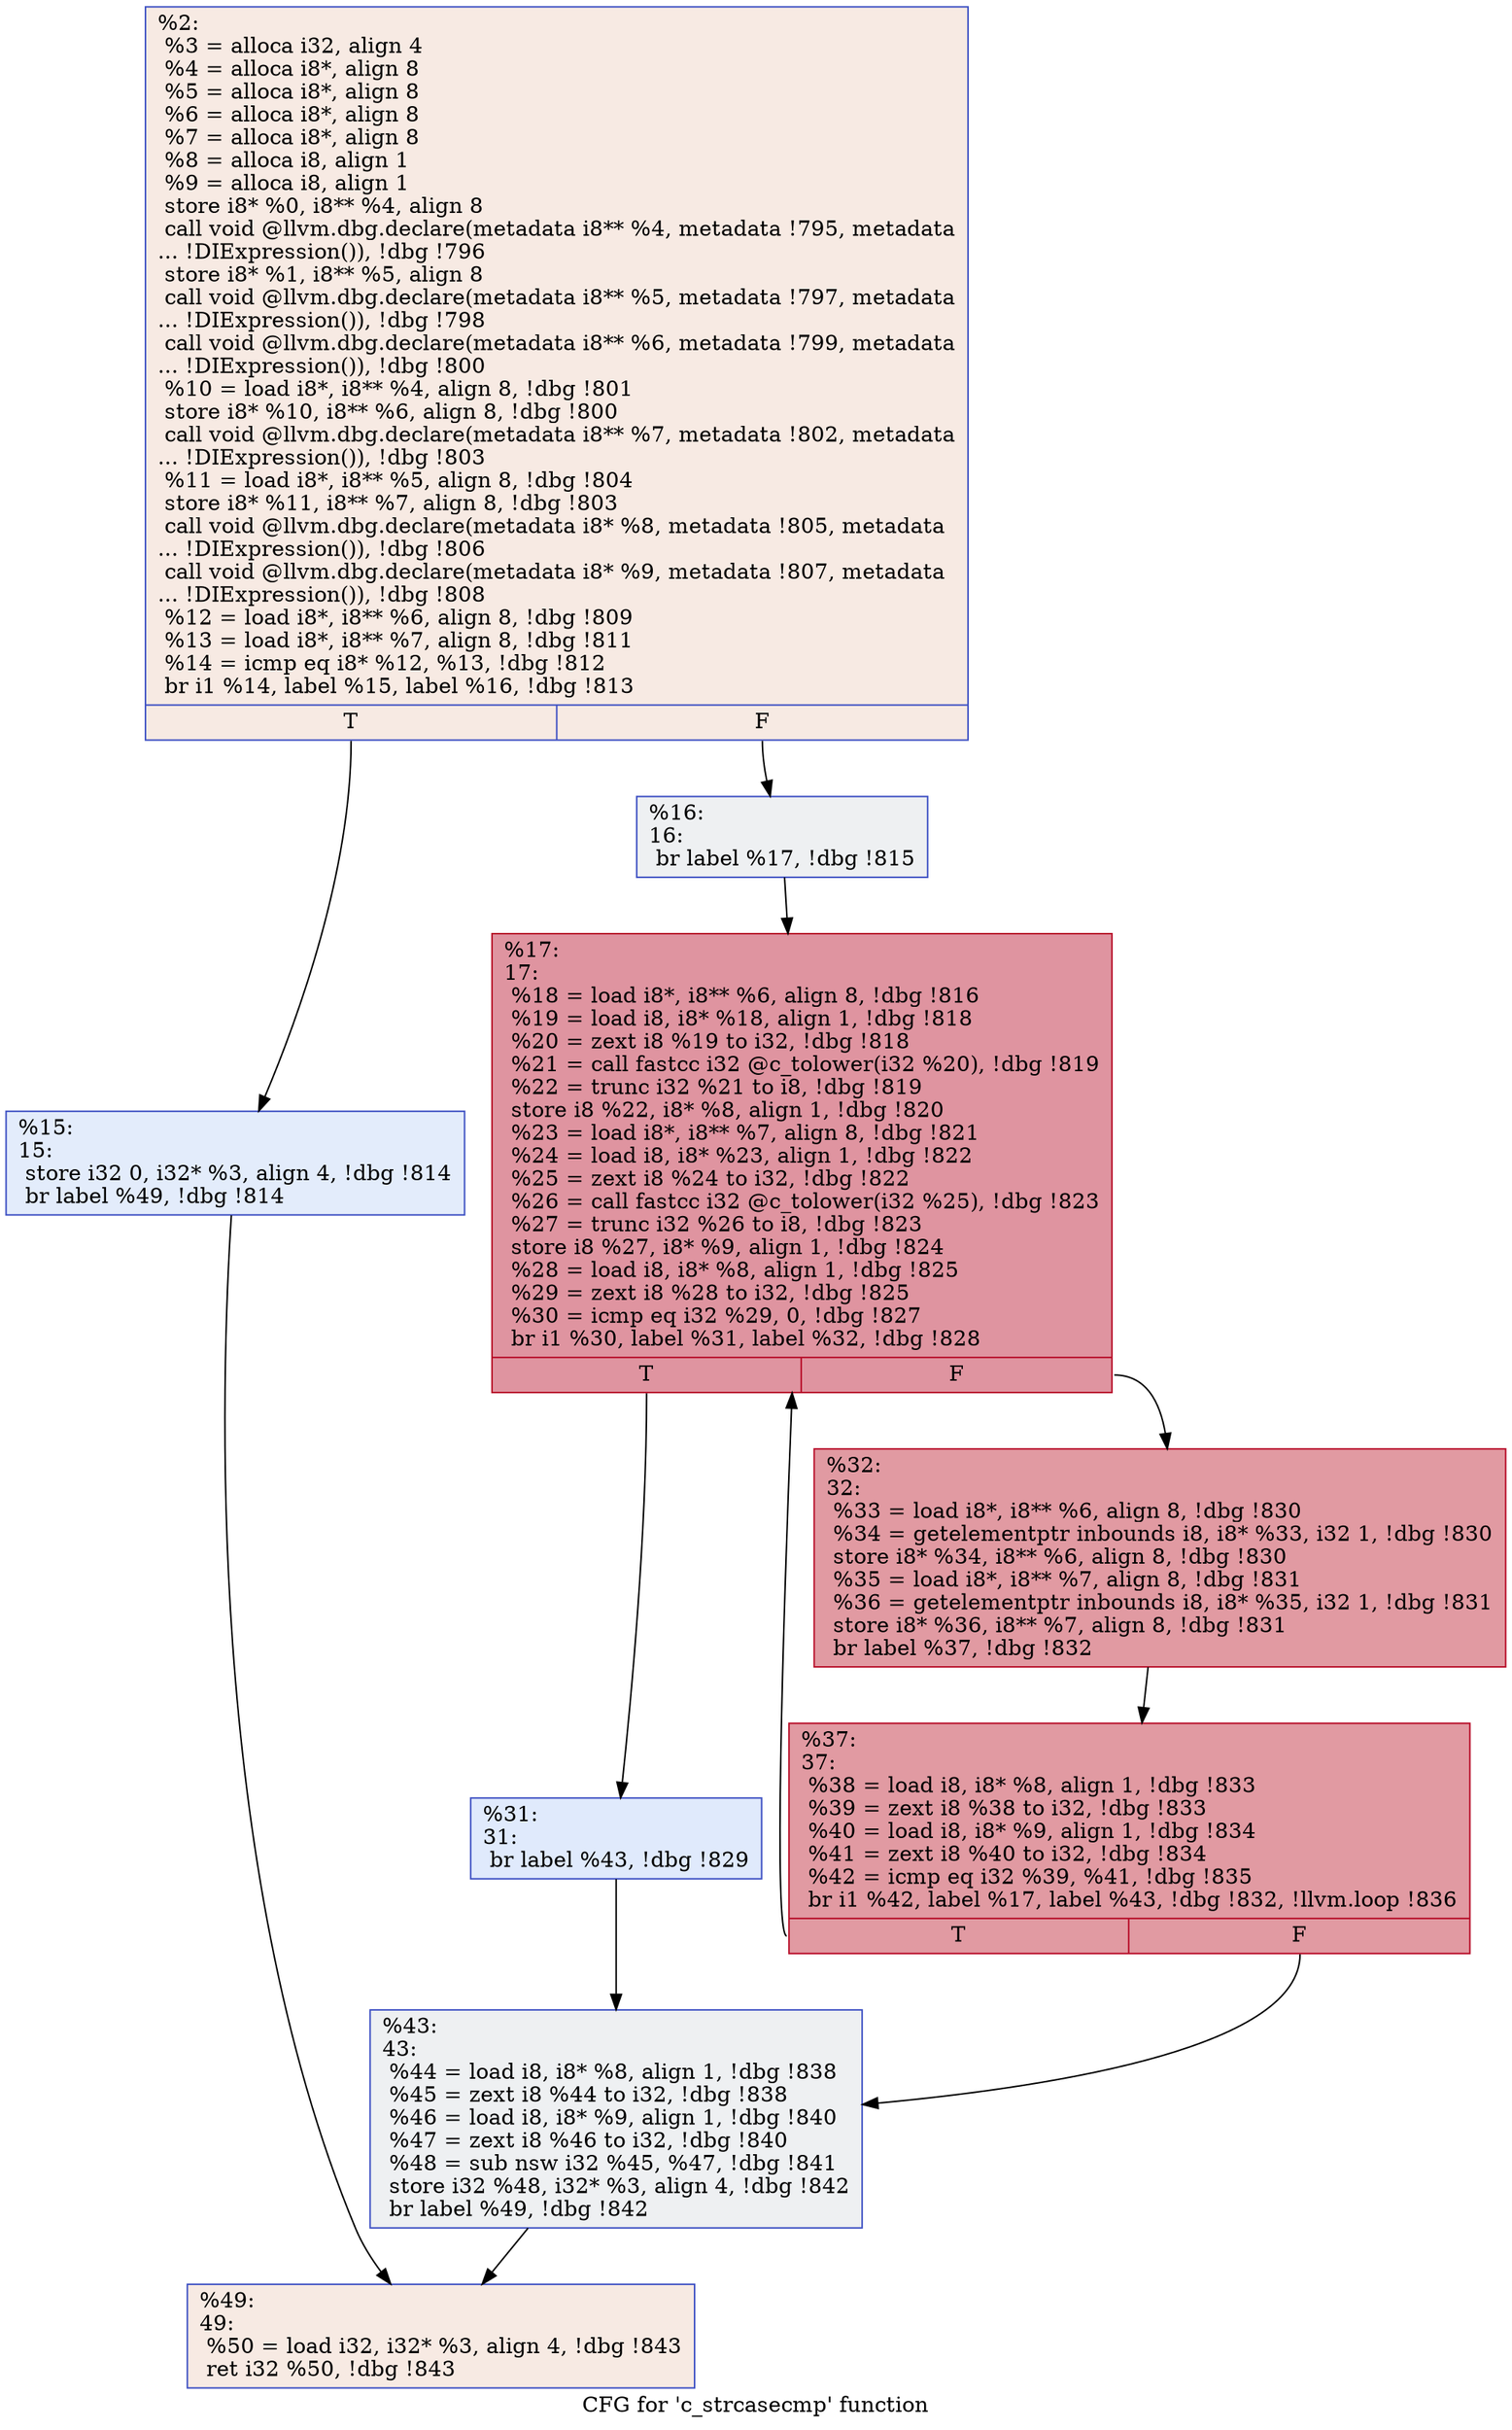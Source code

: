 digraph "CFG for 'c_strcasecmp' function" {
	label="CFG for 'c_strcasecmp' function";

	Node0x230eaa0 [shape=record,color="#3d50c3ff", style=filled, fillcolor="#eed0c070",label="{%2:\l  %3 = alloca i32, align 4\l  %4 = alloca i8*, align 8\l  %5 = alloca i8*, align 8\l  %6 = alloca i8*, align 8\l  %7 = alloca i8*, align 8\l  %8 = alloca i8, align 1\l  %9 = alloca i8, align 1\l  store i8* %0, i8** %4, align 8\l  call void @llvm.dbg.declare(metadata i8** %4, metadata !795, metadata\l... !DIExpression()), !dbg !796\l  store i8* %1, i8** %5, align 8\l  call void @llvm.dbg.declare(metadata i8** %5, metadata !797, metadata\l... !DIExpression()), !dbg !798\l  call void @llvm.dbg.declare(metadata i8** %6, metadata !799, metadata\l... !DIExpression()), !dbg !800\l  %10 = load i8*, i8** %4, align 8, !dbg !801\l  store i8* %10, i8** %6, align 8, !dbg !800\l  call void @llvm.dbg.declare(metadata i8** %7, metadata !802, metadata\l... !DIExpression()), !dbg !803\l  %11 = load i8*, i8** %5, align 8, !dbg !804\l  store i8* %11, i8** %7, align 8, !dbg !803\l  call void @llvm.dbg.declare(metadata i8* %8, metadata !805, metadata\l... !DIExpression()), !dbg !806\l  call void @llvm.dbg.declare(metadata i8* %9, metadata !807, metadata\l... !DIExpression()), !dbg !808\l  %12 = load i8*, i8** %6, align 8, !dbg !809\l  %13 = load i8*, i8** %7, align 8, !dbg !811\l  %14 = icmp eq i8* %12, %13, !dbg !812\l  br i1 %14, label %15, label %16, !dbg !813\l|{<s0>T|<s1>F}}"];
	Node0x230eaa0:s0 -> Node0x230eaf0;
	Node0x230eaa0:s1 -> Node0x230eb40;
	Node0x230eaf0 [shape=record,color="#3d50c3ff", style=filled, fillcolor="#bfd3f670",label="{%15:\l15:                                               \l  store i32 0, i32* %3, align 4, !dbg !814\l  br label %49, !dbg !814\l}"];
	Node0x230eaf0 -> Node0x230ed20;
	Node0x230eb40 [shape=record,color="#3d50c3ff", style=filled, fillcolor="#d9dce170",label="{%16:\l16:                                               \l  br label %17, !dbg !815\l}"];
	Node0x230eb40 -> Node0x230eb90;
	Node0x230eb90 [shape=record,color="#b70d28ff", style=filled, fillcolor="#b70d2870",label="{%17:\l17:                                               \l  %18 = load i8*, i8** %6, align 8, !dbg !816\l  %19 = load i8, i8* %18, align 1, !dbg !818\l  %20 = zext i8 %19 to i32, !dbg !818\l  %21 = call fastcc i32 @c_tolower(i32 %20), !dbg !819\l  %22 = trunc i32 %21 to i8, !dbg !819\l  store i8 %22, i8* %8, align 1, !dbg !820\l  %23 = load i8*, i8** %7, align 8, !dbg !821\l  %24 = load i8, i8* %23, align 1, !dbg !822\l  %25 = zext i8 %24 to i32, !dbg !822\l  %26 = call fastcc i32 @c_tolower(i32 %25), !dbg !823\l  %27 = trunc i32 %26 to i8, !dbg !823\l  store i8 %27, i8* %9, align 1, !dbg !824\l  %28 = load i8, i8* %8, align 1, !dbg !825\l  %29 = zext i8 %28 to i32, !dbg !825\l  %30 = icmp eq i32 %29, 0, !dbg !827\l  br i1 %30, label %31, label %32, !dbg !828\l|{<s0>T|<s1>F}}"];
	Node0x230eb90:s0 -> Node0x230ebe0;
	Node0x230eb90:s1 -> Node0x230ec30;
	Node0x230ebe0 [shape=record,color="#3d50c3ff", style=filled, fillcolor="#b9d0f970",label="{%31:\l31:                                               \l  br label %43, !dbg !829\l}"];
	Node0x230ebe0 -> Node0x230ecd0;
	Node0x230ec30 [shape=record,color="#b70d28ff", style=filled, fillcolor="#bb1b2c70",label="{%32:\l32:                                               \l  %33 = load i8*, i8** %6, align 8, !dbg !830\l  %34 = getelementptr inbounds i8, i8* %33, i32 1, !dbg !830\l  store i8* %34, i8** %6, align 8, !dbg !830\l  %35 = load i8*, i8** %7, align 8, !dbg !831\l  %36 = getelementptr inbounds i8, i8* %35, i32 1, !dbg !831\l  store i8* %36, i8** %7, align 8, !dbg !831\l  br label %37, !dbg !832\l}"];
	Node0x230ec30 -> Node0x230ec80;
	Node0x230ec80 [shape=record,color="#b70d28ff", style=filled, fillcolor="#bb1b2c70",label="{%37:\l37:                                               \l  %38 = load i8, i8* %8, align 1, !dbg !833\l  %39 = zext i8 %38 to i32, !dbg !833\l  %40 = load i8, i8* %9, align 1, !dbg !834\l  %41 = zext i8 %40 to i32, !dbg !834\l  %42 = icmp eq i32 %39, %41, !dbg !835\l  br i1 %42, label %17, label %43, !dbg !832, !llvm.loop !836\l|{<s0>T|<s1>F}}"];
	Node0x230ec80:s0 -> Node0x230eb90;
	Node0x230ec80:s1 -> Node0x230ecd0;
	Node0x230ecd0 [shape=record,color="#3d50c3ff", style=filled, fillcolor="#d9dce170",label="{%43:\l43:                                               \l  %44 = load i8, i8* %8, align 1, !dbg !838\l  %45 = zext i8 %44 to i32, !dbg !838\l  %46 = load i8, i8* %9, align 1, !dbg !840\l  %47 = zext i8 %46 to i32, !dbg !840\l  %48 = sub nsw i32 %45, %47, !dbg !841\l  store i32 %48, i32* %3, align 4, !dbg !842\l  br label %49, !dbg !842\l}"];
	Node0x230ecd0 -> Node0x230ed20;
	Node0x230ed20 [shape=record,color="#3d50c3ff", style=filled, fillcolor="#eed0c070",label="{%49:\l49:                                               \l  %50 = load i32, i32* %3, align 4, !dbg !843\l  ret i32 %50, !dbg !843\l}"];
}
